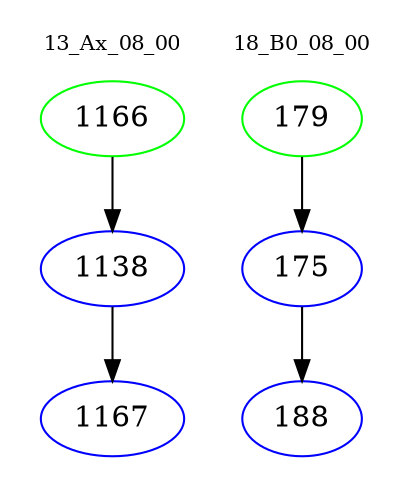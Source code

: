 digraph{
subgraph cluster_0 {
color = white
label = "13_Ax_08_00";
fontsize=10;
T0_1166 [label="1166", color="green"]
T0_1166 -> T0_1138 [color="black"]
T0_1138 [label="1138", color="blue"]
T0_1138 -> T0_1167 [color="black"]
T0_1167 [label="1167", color="blue"]
}
subgraph cluster_1 {
color = white
label = "18_B0_08_00";
fontsize=10;
T1_179 [label="179", color="green"]
T1_179 -> T1_175 [color="black"]
T1_175 [label="175", color="blue"]
T1_175 -> T1_188 [color="black"]
T1_188 [label="188", color="blue"]
}
}
